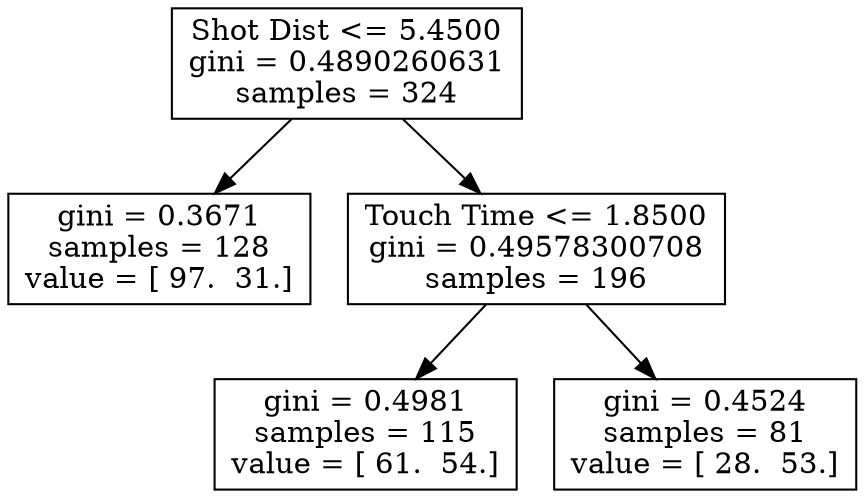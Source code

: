 digraph Tree {
0 [label="Shot Dist <= 5.4500\ngini = 0.4890260631\nsamples = 324", shape="box"] ;
1 [label="gini = 0.3671\nsamples = 128\nvalue = [ 97.  31.]", shape="box"] ;
0 -> 1 ;
2 [label="Touch Time <= 1.8500\ngini = 0.49578300708\nsamples = 196", shape="box"] ;
0 -> 2 ;
3 [label="gini = 0.4981\nsamples = 115\nvalue = [ 61.  54.]", shape="box"] ;
2 -> 3 ;
4 [label="gini = 0.4524\nsamples = 81\nvalue = [ 28.  53.]", shape="box"] ;
2 -> 4 ;
}